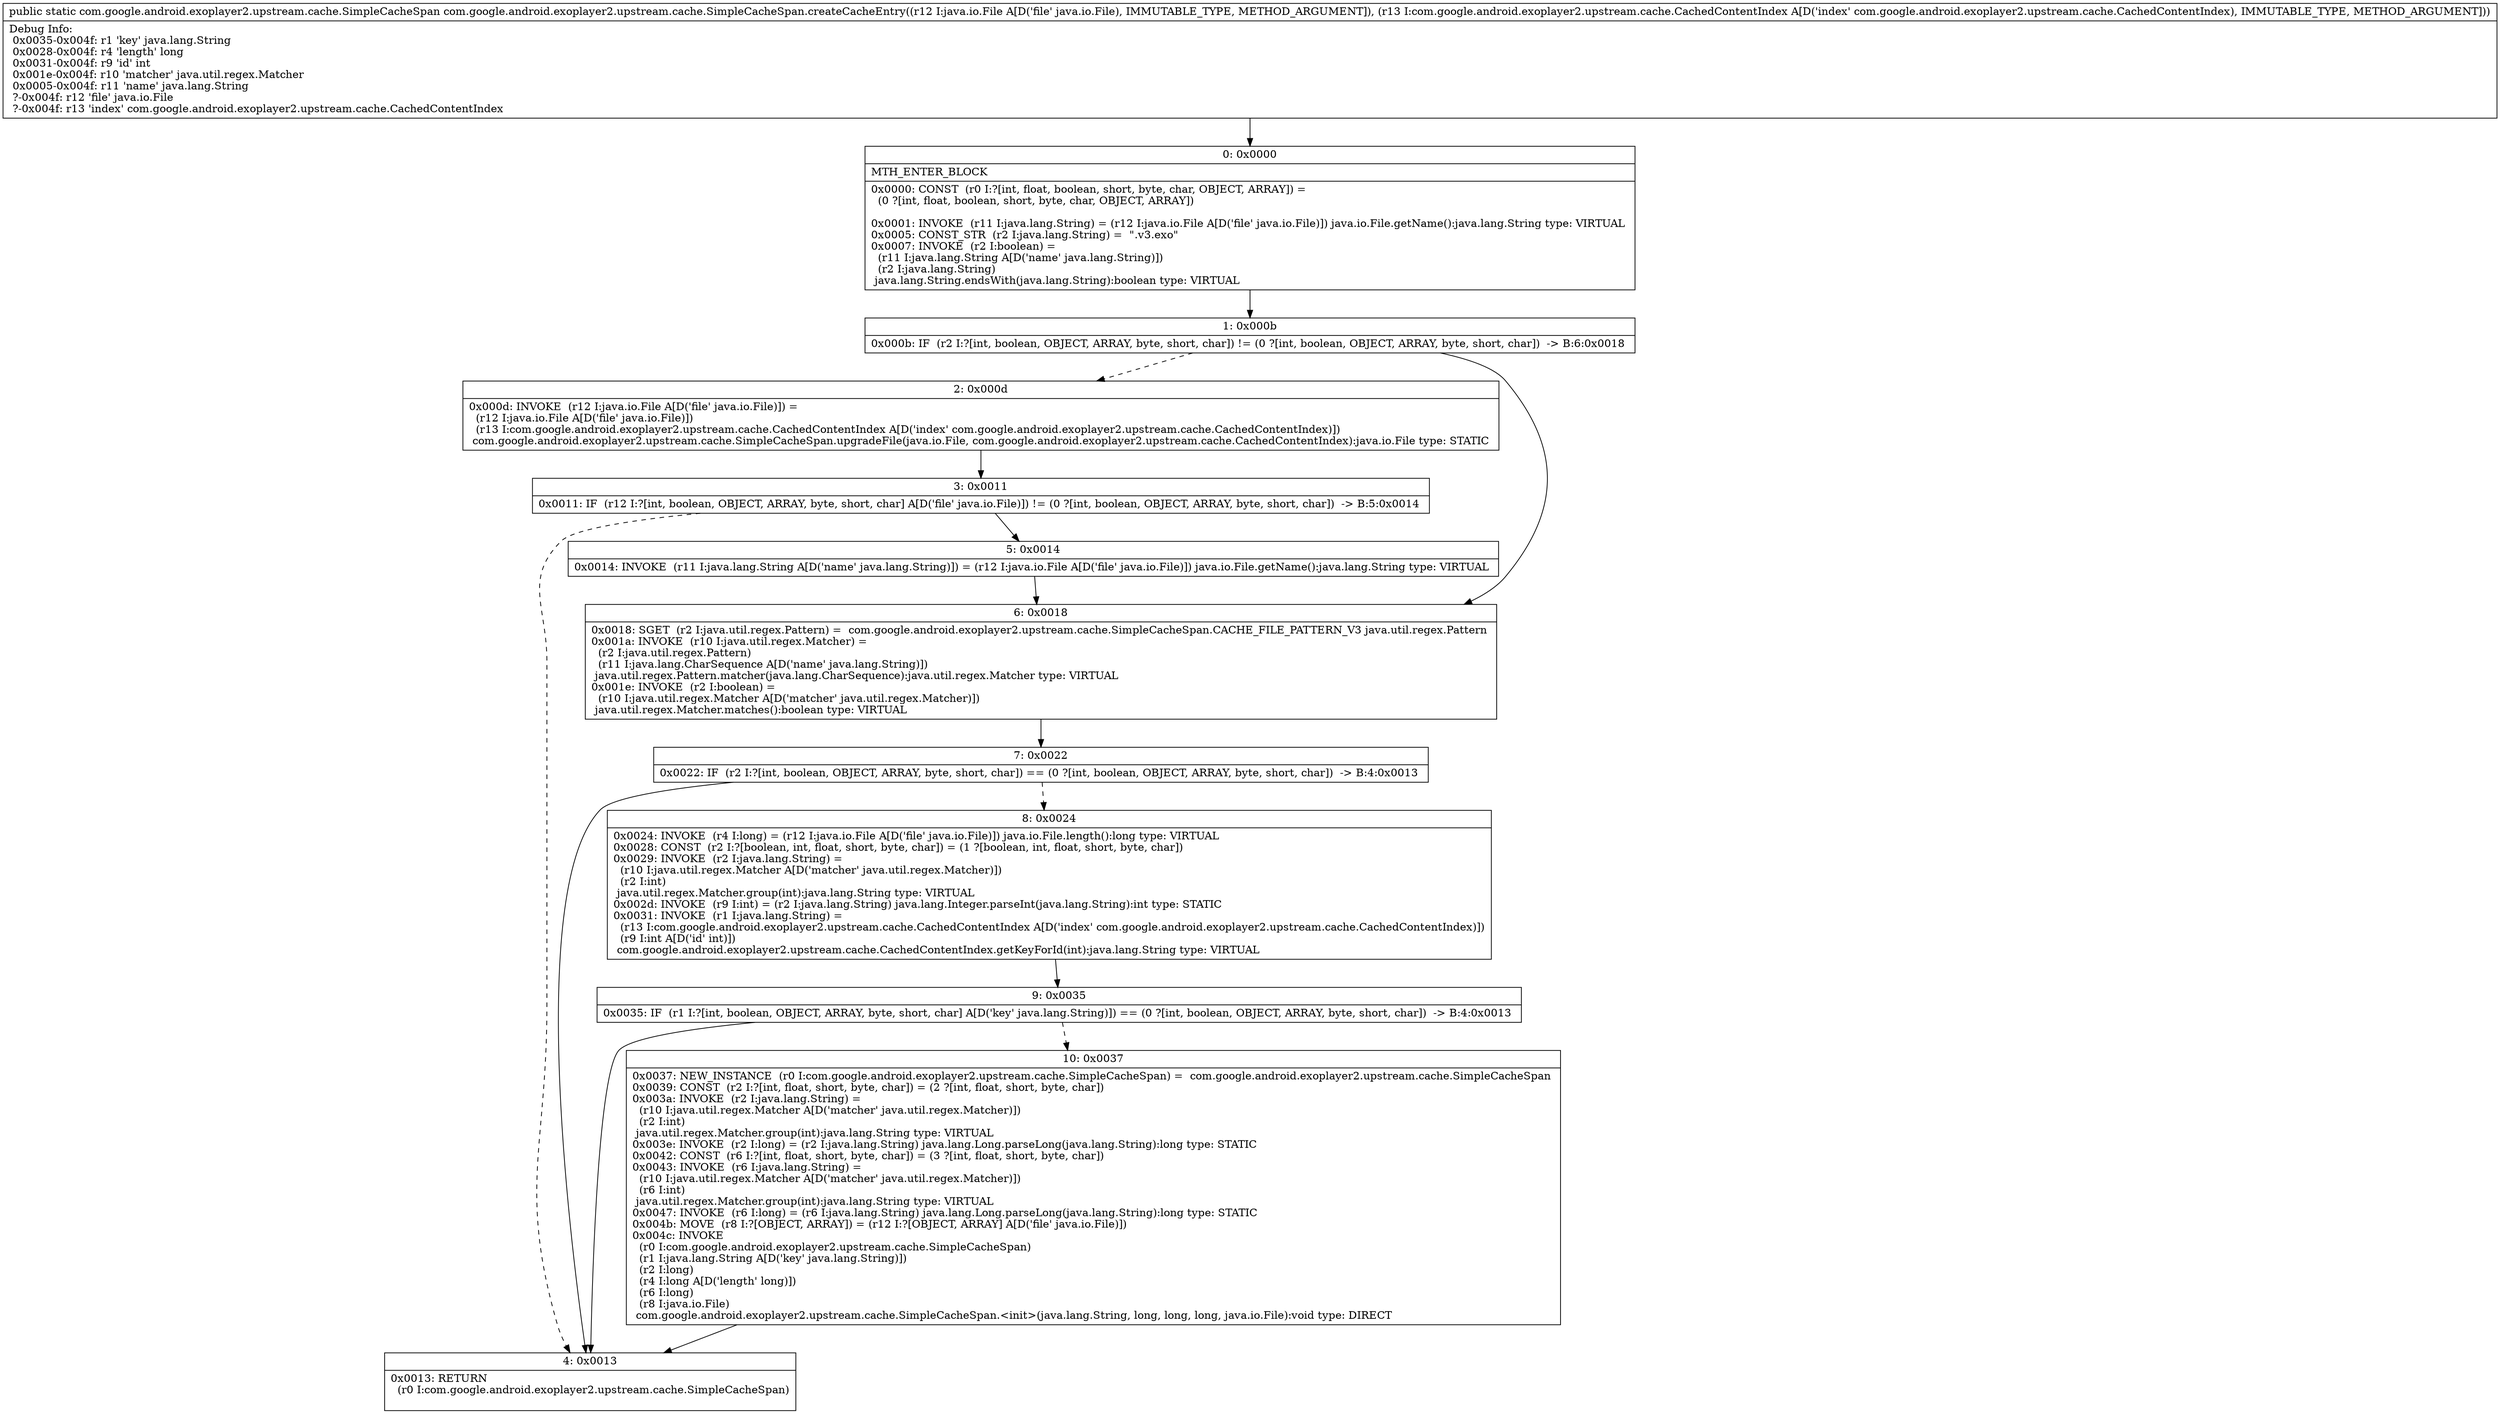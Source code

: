 digraph "CFG forcom.google.android.exoplayer2.upstream.cache.SimpleCacheSpan.createCacheEntry(Ljava\/io\/File;Lcom\/google\/android\/exoplayer2\/upstream\/cache\/CachedContentIndex;)Lcom\/google\/android\/exoplayer2\/upstream\/cache\/SimpleCacheSpan;" {
Node_0 [shape=record,label="{0\:\ 0x0000|MTH_ENTER_BLOCK\l|0x0000: CONST  (r0 I:?[int, float, boolean, short, byte, char, OBJECT, ARRAY]) = \l  (0 ?[int, float, boolean, short, byte, char, OBJECT, ARRAY])\l \l0x0001: INVOKE  (r11 I:java.lang.String) = (r12 I:java.io.File A[D('file' java.io.File)]) java.io.File.getName():java.lang.String type: VIRTUAL \l0x0005: CONST_STR  (r2 I:java.lang.String) =  \".v3.exo\" \l0x0007: INVOKE  (r2 I:boolean) = \l  (r11 I:java.lang.String A[D('name' java.lang.String)])\l  (r2 I:java.lang.String)\l java.lang.String.endsWith(java.lang.String):boolean type: VIRTUAL \l}"];
Node_1 [shape=record,label="{1\:\ 0x000b|0x000b: IF  (r2 I:?[int, boolean, OBJECT, ARRAY, byte, short, char]) != (0 ?[int, boolean, OBJECT, ARRAY, byte, short, char])  \-\> B:6:0x0018 \l}"];
Node_2 [shape=record,label="{2\:\ 0x000d|0x000d: INVOKE  (r12 I:java.io.File A[D('file' java.io.File)]) = \l  (r12 I:java.io.File A[D('file' java.io.File)])\l  (r13 I:com.google.android.exoplayer2.upstream.cache.CachedContentIndex A[D('index' com.google.android.exoplayer2.upstream.cache.CachedContentIndex)])\l com.google.android.exoplayer2.upstream.cache.SimpleCacheSpan.upgradeFile(java.io.File, com.google.android.exoplayer2.upstream.cache.CachedContentIndex):java.io.File type: STATIC \l}"];
Node_3 [shape=record,label="{3\:\ 0x0011|0x0011: IF  (r12 I:?[int, boolean, OBJECT, ARRAY, byte, short, char] A[D('file' java.io.File)]) != (0 ?[int, boolean, OBJECT, ARRAY, byte, short, char])  \-\> B:5:0x0014 \l}"];
Node_4 [shape=record,label="{4\:\ 0x0013|0x0013: RETURN  \l  (r0 I:com.google.android.exoplayer2.upstream.cache.SimpleCacheSpan)\l \l}"];
Node_5 [shape=record,label="{5\:\ 0x0014|0x0014: INVOKE  (r11 I:java.lang.String A[D('name' java.lang.String)]) = (r12 I:java.io.File A[D('file' java.io.File)]) java.io.File.getName():java.lang.String type: VIRTUAL \l}"];
Node_6 [shape=record,label="{6\:\ 0x0018|0x0018: SGET  (r2 I:java.util.regex.Pattern) =  com.google.android.exoplayer2.upstream.cache.SimpleCacheSpan.CACHE_FILE_PATTERN_V3 java.util.regex.Pattern \l0x001a: INVOKE  (r10 I:java.util.regex.Matcher) = \l  (r2 I:java.util.regex.Pattern)\l  (r11 I:java.lang.CharSequence A[D('name' java.lang.String)])\l java.util.regex.Pattern.matcher(java.lang.CharSequence):java.util.regex.Matcher type: VIRTUAL \l0x001e: INVOKE  (r2 I:boolean) = \l  (r10 I:java.util.regex.Matcher A[D('matcher' java.util.regex.Matcher)])\l java.util.regex.Matcher.matches():boolean type: VIRTUAL \l}"];
Node_7 [shape=record,label="{7\:\ 0x0022|0x0022: IF  (r2 I:?[int, boolean, OBJECT, ARRAY, byte, short, char]) == (0 ?[int, boolean, OBJECT, ARRAY, byte, short, char])  \-\> B:4:0x0013 \l}"];
Node_8 [shape=record,label="{8\:\ 0x0024|0x0024: INVOKE  (r4 I:long) = (r12 I:java.io.File A[D('file' java.io.File)]) java.io.File.length():long type: VIRTUAL \l0x0028: CONST  (r2 I:?[boolean, int, float, short, byte, char]) = (1 ?[boolean, int, float, short, byte, char]) \l0x0029: INVOKE  (r2 I:java.lang.String) = \l  (r10 I:java.util.regex.Matcher A[D('matcher' java.util.regex.Matcher)])\l  (r2 I:int)\l java.util.regex.Matcher.group(int):java.lang.String type: VIRTUAL \l0x002d: INVOKE  (r9 I:int) = (r2 I:java.lang.String) java.lang.Integer.parseInt(java.lang.String):int type: STATIC \l0x0031: INVOKE  (r1 I:java.lang.String) = \l  (r13 I:com.google.android.exoplayer2.upstream.cache.CachedContentIndex A[D('index' com.google.android.exoplayer2.upstream.cache.CachedContentIndex)])\l  (r9 I:int A[D('id' int)])\l com.google.android.exoplayer2.upstream.cache.CachedContentIndex.getKeyForId(int):java.lang.String type: VIRTUAL \l}"];
Node_9 [shape=record,label="{9\:\ 0x0035|0x0035: IF  (r1 I:?[int, boolean, OBJECT, ARRAY, byte, short, char] A[D('key' java.lang.String)]) == (0 ?[int, boolean, OBJECT, ARRAY, byte, short, char])  \-\> B:4:0x0013 \l}"];
Node_10 [shape=record,label="{10\:\ 0x0037|0x0037: NEW_INSTANCE  (r0 I:com.google.android.exoplayer2.upstream.cache.SimpleCacheSpan) =  com.google.android.exoplayer2.upstream.cache.SimpleCacheSpan \l0x0039: CONST  (r2 I:?[int, float, short, byte, char]) = (2 ?[int, float, short, byte, char]) \l0x003a: INVOKE  (r2 I:java.lang.String) = \l  (r10 I:java.util.regex.Matcher A[D('matcher' java.util.regex.Matcher)])\l  (r2 I:int)\l java.util.regex.Matcher.group(int):java.lang.String type: VIRTUAL \l0x003e: INVOKE  (r2 I:long) = (r2 I:java.lang.String) java.lang.Long.parseLong(java.lang.String):long type: STATIC \l0x0042: CONST  (r6 I:?[int, float, short, byte, char]) = (3 ?[int, float, short, byte, char]) \l0x0043: INVOKE  (r6 I:java.lang.String) = \l  (r10 I:java.util.regex.Matcher A[D('matcher' java.util.regex.Matcher)])\l  (r6 I:int)\l java.util.regex.Matcher.group(int):java.lang.String type: VIRTUAL \l0x0047: INVOKE  (r6 I:long) = (r6 I:java.lang.String) java.lang.Long.parseLong(java.lang.String):long type: STATIC \l0x004b: MOVE  (r8 I:?[OBJECT, ARRAY]) = (r12 I:?[OBJECT, ARRAY] A[D('file' java.io.File)]) \l0x004c: INVOKE  \l  (r0 I:com.google.android.exoplayer2.upstream.cache.SimpleCacheSpan)\l  (r1 I:java.lang.String A[D('key' java.lang.String)])\l  (r2 I:long)\l  (r4 I:long A[D('length' long)])\l  (r6 I:long)\l  (r8 I:java.io.File)\l com.google.android.exoplayer2.upstream.cache.SimpleCacheSpan.\<init\>(java.lang.String, long, long, long, java.io.File):void type: DIRECT \l}"];
MethodNode[shape=record,label="{public static com.google.android.exoplayer2.upstream.cache.SimpleCacheSpan com.google.android.exoplayer2.upstream.cache.SimpleCacheSpan.createCacheEntry((r12 I:java.io.File A[D('file' java.io.File), IMMUTABLE_TYPE, METHOD_ARGUMENT]), (r13 I:com.google.android.exoplayer2.upstream.cache.CachedContentIndex A[D('index' com.google.android.exoplayer2.upstream.cache.CachedContentIndex), IMMUTABLE_TYPE, METHOD_ARGUMENT]))  | Debug Info:\l  0x0035\-0x004f: r1 'key' java.lang.String\l  0x0028\-0x004f: r4 'length' long\l  0x0031\-0x004f: r9 'id' int\l  0x001e\-0x004f: r10 'matcher' java.util.regex.Matcher\l  0x0005\-0x004f: r11 'name' java.lang.String\l  ?\-0x004f: r12 'file' java.io.File\l  ?\-0x004f: r13 'index' com.google.android.exoplayer2.upstream.cache.CachedContentIndex\l}"];
MethodNode -> Node_0;
Node_0 -> Node_1;
Node_1 -> Node_2[style=dashed];
Node_1 -> Node_6;
Node_2 -> Node_3;
Node_3 -> Node_4[style=dashed];
Node_3 -> Node_5;
Node_5 -> Node_6;
Node_6 -> Node_7;
Node_7 -> Node_4;
Node_7 -> Node_8[style=dashed];
Node_8 -> Node_9;
Node_9 -> Node_4;
Node_9 -> Node_10[style=dashed];
Node_10 -> Node_4;
}

